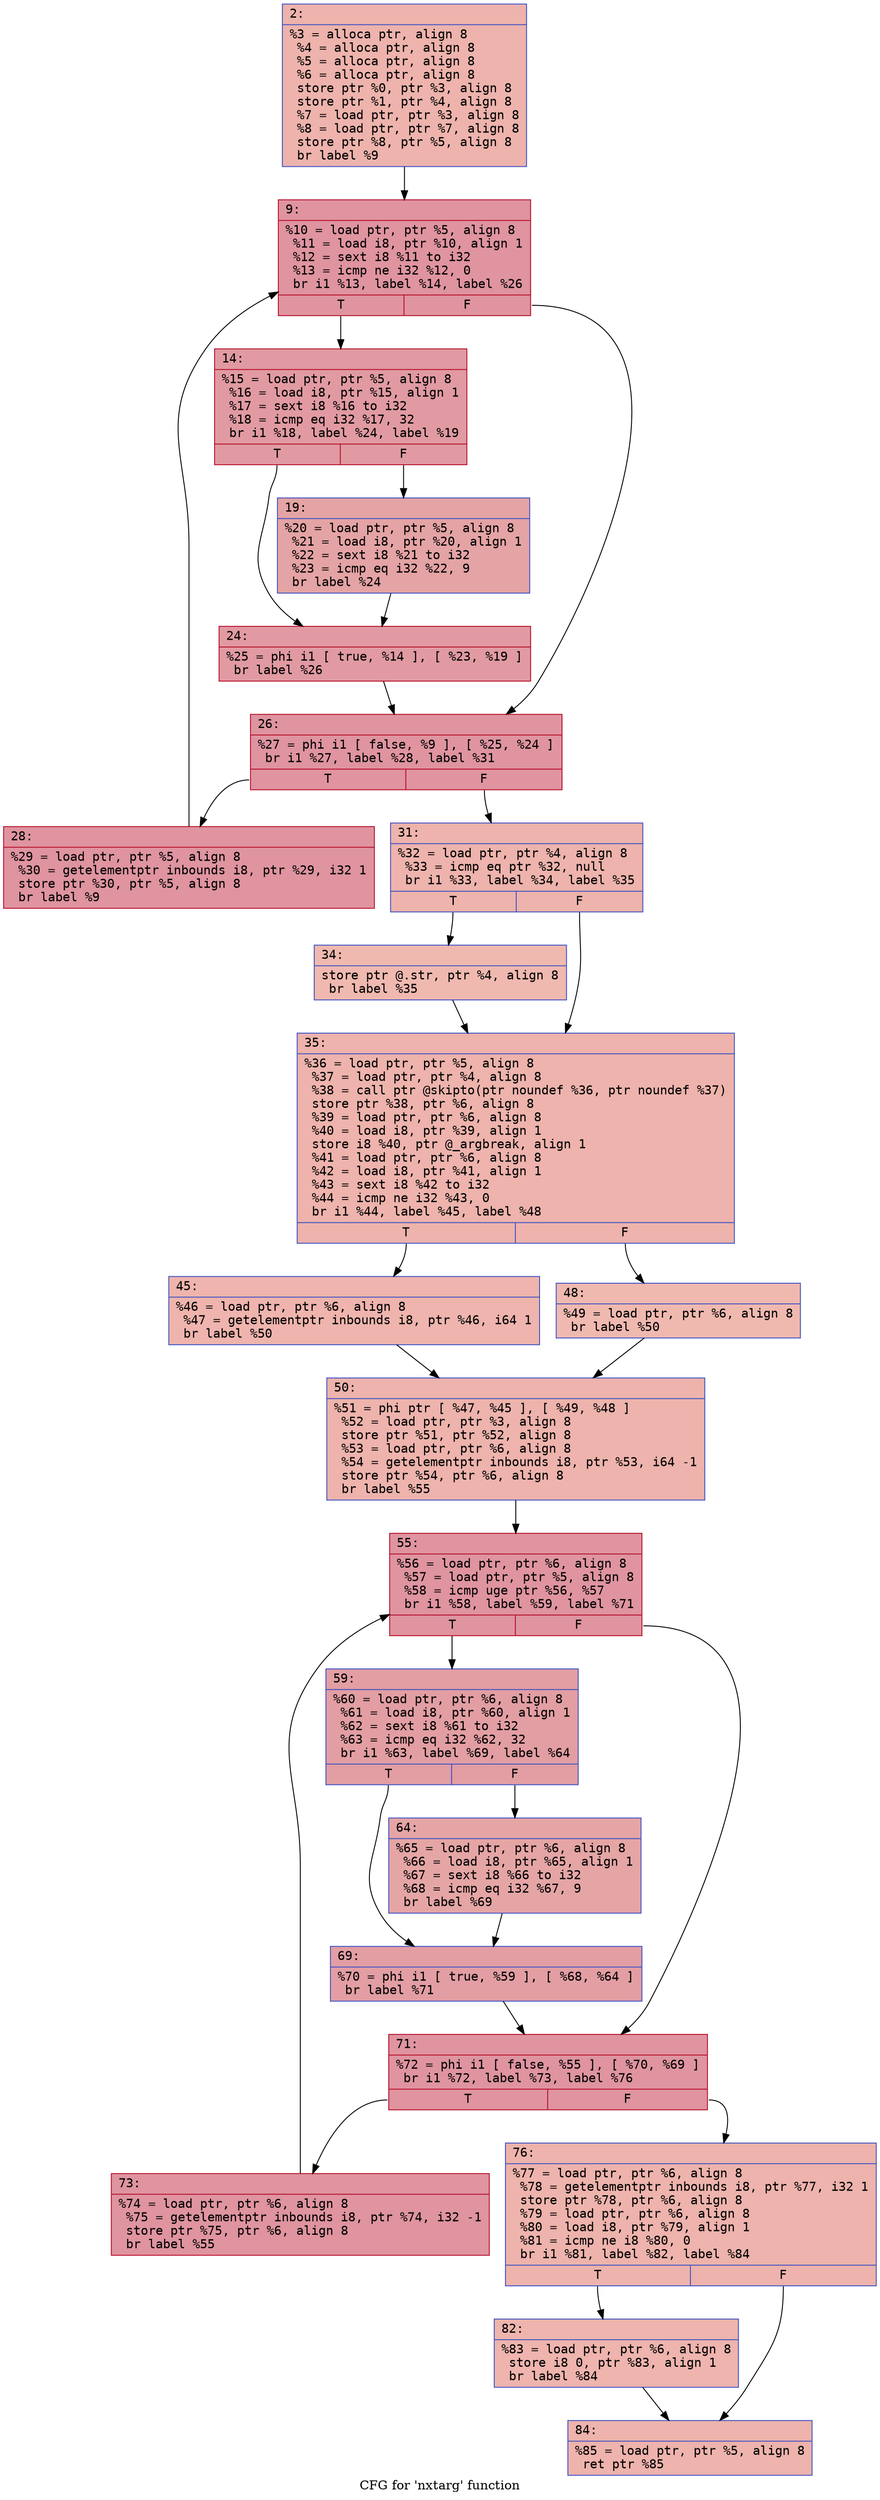 digraph "CFG for 'nxtarg' function" {
	label="CFG for 'nxtarg' function";

	Node0x600002219f40 [shape=record,color="#3d50c3ff", style=filled, fillcolor="#d6524470" fontname="Courier",label="{2:\l|  %3 = alloca ptr, align 8\l  %4 = alloca ptr, align 8\l  %5 = alloca ptr, align 8\l  %6 = alloca ptr, align 8\l  store ptr %0, ptr %3, align 8\l  store ptr %1, ptr %4, align 8\l  %7 = load ptr, ptr %3, align 8\l  %8 = load ptr, ptr %7, align 8\l  store ptr %8, ptr %5, align 8\l  br label %9\l}"];
	Node0x600002219f40 -> Node0x600002219f90[tooltip="2 -> 9\nProbability 100.00%" ];
	Node0x600002219f90 [shape=record,color="#b70d28ff", style=filled, fillcolor="#b70d2870" fontname="Courier",label="{9:\l|  %10 = load ptr, ptr %5, align 8\l  %11 = load i8, ptr %10, align 1\l  %12 = sext i8 %11 to i32\l  %13 = icmp ne i32 %12, 0\l  br i1 %13, label %14, label %26\l|{<s0>T|<s1>F}}"];
	Node0x600002219f90:s0 -> Node0x600002219fe0[tooltip="9 -> 14\nProbability 62.50%" ];
	Node0x600002219f90:s1 -> Node0x60000221a0d0[tooltip="9 -> 26\nProbability 37.50%" ];
	Node0x600002219fe0 [shape=record,color="#b70d28ff", style=filled, fillcolor="#bb1b2c70" fontname="Courier",label="{14:\l|  %15 = load ptr, ptr %5, align 8\l  %16 = load i8, ptr %15, align 1\l  %17 = sext i8 %16 to i32\l  %18 = icmp eq i32 %17, 32\l  br i1 %18, label %24, label %19\l|{<s0>T|<s1>F}}"];
	Node0x600002219fe0:s0 -> Node0x60000221a080[tooltip="14 -> 24\nProbability 50.00%" ];
	Node0x600002219fe0:s1 -> Node0x60000221a030[tooltip="14 -> 19\nProbability 50.00%" ];
	Node0x60000221a030 [shape=record,color="#3d50c3ff", style=filled, fillcolor="#c32e3170" fontname="Courier",label="{19:\l|  %20 = load ptr, ptr %5, align 8\l  %21 = load i8, ptr %20, align 1\l  %22 = sext i8 %21 to i32\l  %23 = icmp eq i32 %22, 9\l  br label %24\l}"];
	Node0x60000221a030 -> Node0x60000221a080[tooltip="19 -> 24\nProbability 100.00%" ];
	Node0x60000221a080 [shape=record,color="#b70d28ff", style=filled, fillcolor="#bb1b2c70" fontname="Courier",label="{24:\l|  %25 = phi i1 [ true, %14 ], [ %23, %19 ]\l  br label %26\l}"];
	Node0x60000221a080 -> Node0x60000221a0d0[tooltip="24 -> 26\nProbability 100.00%" ];
	Node0x60000221a0d0 [shape=record,color="#b70d28ff", style=filled, fillcolor="#b70d2870" fontname="Courier",label="{26:\l|  %27 = phi i1 [ false, %9 ], [ %25, %24 ]\l  br i1 %27, label %28, label %31\l|{<s0>T|<s1>F}}"];
	Node0x60000221a0d0:s0 -> Node0x60000221a120[tooltip="26 -> 28\nProbability 96.88%" ];
	Node0x60000221a0d0:s1 -> Node0x60000221a170[tooltip="26 -> 31\nProbability 3.12%" ];
	Node0x60000221a120 [shape=record,color="#b70d28ff", style=filled, fillcolor="#b70d2870" fontname="Courier",label="{28:\l|  %29 = load ptr, ptr %5, align 8\l  %30 = getelementptr inbounds i8, ptr %29, i32 1\l  store ptr %30, ptr %5, align 8\l  br label %9\l}"];
	Node0x60000221a120 -> Node0x600002219f90[tooltip="28 -> 9\nProbability 100.00%" ];
	Node0x60000221a170 [shape=record,color="#3d50c3ff", style=filled, fillcolor="#d6524470" fontname="Courier",label="{31:\l|  %32 = load ptr, ptr %4, align 8\l  %33 = icmp eq ptr %32, null\l  br i1 %33, label %34, label %35\l|{<s0>T|<s1>F}}"];
	Node0x60000221a170:s0 -> Node0x60000221a1c0[tooltip="31 -> 34\nProbability 37.50%" ];
	Node0x60000221a170:s1 -> Node0x60000221a210[tooltip="31 -> 35\nProbability 62.50%" ];
	Node0x60000221a1c0 [shape=record,color="#3d50c3ff", style=filled, fillcolor="#de614d70" fontname="Courier",label="{34:\l|  store ptr @.str, ptr %4, align 8\l  br label %35\l}"];
	Node0x60000221a1c0 -> Node0x60000221a210[tooltip="34 -> 35\nProbability 100.00%" ];
	Node0x60000221a210 [shape=record,color="#3d50c3ff", style=filled, fillcolor="#d6524470" fontname="Courier",label="{35:\l|  %36 = load ptr, ptr %5, align 8\l  %37 = load ptr, ptr %4, align 8\l  %38 = call ptr @skipto(ptr noundef %36, ptr noundef %37)\l  store ptr %38, ptr %6, align 8\l  %39 = load ptr, ptr %6, align 8\l  %40 = load i8, ptr %39, align 1\l  store i8 %40, ptr @_argbreak, align 1\l  %41 = load ptr, ptr %6, align 8\l  %42 = load i8, ptr %41, align 1\l  %43 = sext i8 %42 to i32\l  %44 = icmp ne i32 %43, 0\l  br i1 %44, label %45, label %48\l|{<s0>T|<s1>F}}"];
	Node0x60000221a210:s0 -> Node0x60000221a260[tooltip="35 -> 45\nProbability 62.50%" ];
	Node0x60000221a210:s1 -> Node0x60000221a2b0[tooltip="35 -> 48\nProbability 37.50%" ];
	Node0x60000221a260 [shape=record,color="#3d50c3ff", style=filled, fillcolor="#d8564670" fontname="Courier",label="{45:\l|  %46 = load ptr, ptr %6, align 8\l  %47 = getelementptr inbounds i8, ptr %46, i64 1\l  br label %50\l}"];
	Node0x60000221a260 -> Node0x60000221a300[tooltip="45 -> 50\nProbability 100.00%" ];
	Node0x60000221a2b0 [shape=record,color="#3d50c3ff", style=filled, fillcolor="#de614d70" fontname="Courier",label="{48:\l|  %49 = load ptr, ptr %6, align 8\l  br label %50\l}"];
	Node0x60000221a2b0 -> Node0x60000221a300[tooltip="48 -> 50\nProbability 100.00%" ];
	Node0x60000221a300 [shape=record,color="#3d50c3ff", style=filled, fillcolor="#d6524470" fontname="Courier",label="{50:\l|  %51 = phi ptr [ %47, %45 ], [ %49, %48 ]\l  %52 = load ptr, ptr %3, align 8\l  store ptr %51, ptr %52, align 8\l  %53 = load ptr, ptr %6, align 8\l  %54 = getelementptr inbounds i8, ptr %53, i64 -1\l  store ptr %54, ptr %6, align 8\l  br label %55\l}"];
	Node0x60000221a300 -> Node0x60000221a350[tooltip="50 -> 55\nProbability 100.00%" ];
	Node0x60000221a350 [shape=record,color="#b70d28ff", style=filled, fillcolor="#b70d2870" fontname="Courier",label="{55:\l|  %56 = load ptr, ptr %6, align 8\l  %57 = load ptr, ptr %5, align 8\l  %58 = icmp uge ptr %56, %57\l  br i1 %58, label %59, label %71\l|{<s0>T|<s1>F}}"];
	Node0x60000221a350:s0 -> Node0x60000221a3a0[tooltip="55 -> 59\nProbability 50.00%" ];
	Node0x60000221a350:s1 -> Node0x60000221a490[tooltip="55 -> 71\nProbability 50.00%" ];
	Node0x60000221a3a0 [shape=record,color="#3d50c3ff", style=filled, fillcolor="#be242e70" fontname="Courier",label="{59:\l|  %60 = load ptr, ptr %6, align 8\l  %61 = load i8, ptr %60, align 1\l  %62 = sext i8 %61 to i32\l  %63 = icmp eq i32 %62, 32\l  br i1 %63, label %69, label %64\l|{<s0>T|<s1>F}}"];
	Node0x60000221a3a0:s0 -> Node0x60000221a440[tooltip="59 -> 69\nProbability 50.00%" ];
	Node0x60000221a3a0:s1 -> Node0x60000221a3f0[tooltip="59 -> 64\nProbability 50.00%" ];
	Node0x60000221a3f0 [shape=record,color="#3d50c3ff", style=filled, fillcolor="#c5333470" fontname="Courier",label="{64:\l|  %65 = load ptr, ptr %6, align 8\l  %66 = load i8, ptr %65, align 1\l  %67 = sext i8 %66 to i32\l  %68 = icmp eq i32 %67, 9\l  br label %69\l}"];
	Node0x60000221a3f0 -> Node0x60000221a440[tooltip="64 -> 69\nProbability 100.00%" ];
	Node0x60000221a440 [shape=record,color="#3d50c3ff", style=filled, fillcolor="#be242e70" fontname="Courier",label="{69:\l|  %70 = phi i1 [ true, %59 ], [ %68, %64 ]\l  br label %71\l}"];
	Node0x60000221a440 -> Node0x60000221a490[tooltip="69 -> 71\nProbability 100.00%" ];
	Node0x60000221a490 [shape=record,color="#b70d28ff", style=filled, fillcolor="#b70d2870" fontname="Courier",label="{71:\l|  %72 = phi i1 [ false, %55 ], [ %70, %69 ]\l  br i1 %72, label %73, label %76\l|{<s0>T|<s1>F}}"];
	Node0x60000221a490:s0 -> Node0x60000221a4e0[tooltip="71 -> 73\nProbability 96.88%" ];
	Node0x60000221a490:s1 -> Node0x60000221a530[tooltip="71 -> 76\nProbability 3.12%" ];
	Node0x60000221a4e0 [shape=record,color="#b70d28ff", style=filled, fillcolor="#b70d2870" fontname="Courier",label="{73:\l|  %74 = load ptr, ptr %6, align 8\l  %75 = getelementptr inbounds i8, ptr %74, i32 -1\l  store ptr %75, ptr %6, align 8\l  br label %55\l}"];
	Node0x60000221a4e0 -> Node0x60000221a350[tooltip="73 -> 55\nProbability 100.00%" ];
	Node0x60000221a530 [shape=record,color="#3d50c3ff", style=filled, fillcolor="#d6524470" fontname="Courier",label="{76:\l|  %77 = load ptr, ptr %6, align 8\l  %78 = getelementptr inbounds i8, ptr %77, i32 1\l  store ptr %78, ptr %6, align 8\l  %79 = load ptr, ptr %6, align 8\l  %80 = load i8, ptr %79, align 1\l  %81 = icmp ne i8 %80, 0\l  br i1 %81, label %82, label %84\l|{<s0>T|<s1>F}}"];
	Node0x60000221a530:s0 -> Node0x60000221a580[tooltip="76 -> 82\nProbability 62.50%" ];
	Node0x60000221a530:s1 -> Node0x60000221a5d0[tooltip="76 -> 84\nProbability 37.50%" ];
	Node0x60000221a580 [shape=record,color="#3d50c3ff", style=filled, fillcolor="#d8564670" fontname="Courier",label="{82:\l|  %83 = load ptr, ptr %6, align 8\l  store i8 0, ptr %83, align 1\l  br label %84\l}"];
	Node0x60000221a580 -> Node0x60000221a5d0[tooltip="82 -> 84\nProbability 100.00%" ];
	Node0x60000221a5d0 [shape=record,color="#3d50c3ff", style=filled, fillcolor="#d6524470" fontname="Courier",label="{84:\l|  %85 = load ptr, ptr %5, align 8\l  ret ptr %85\l}"];
}
